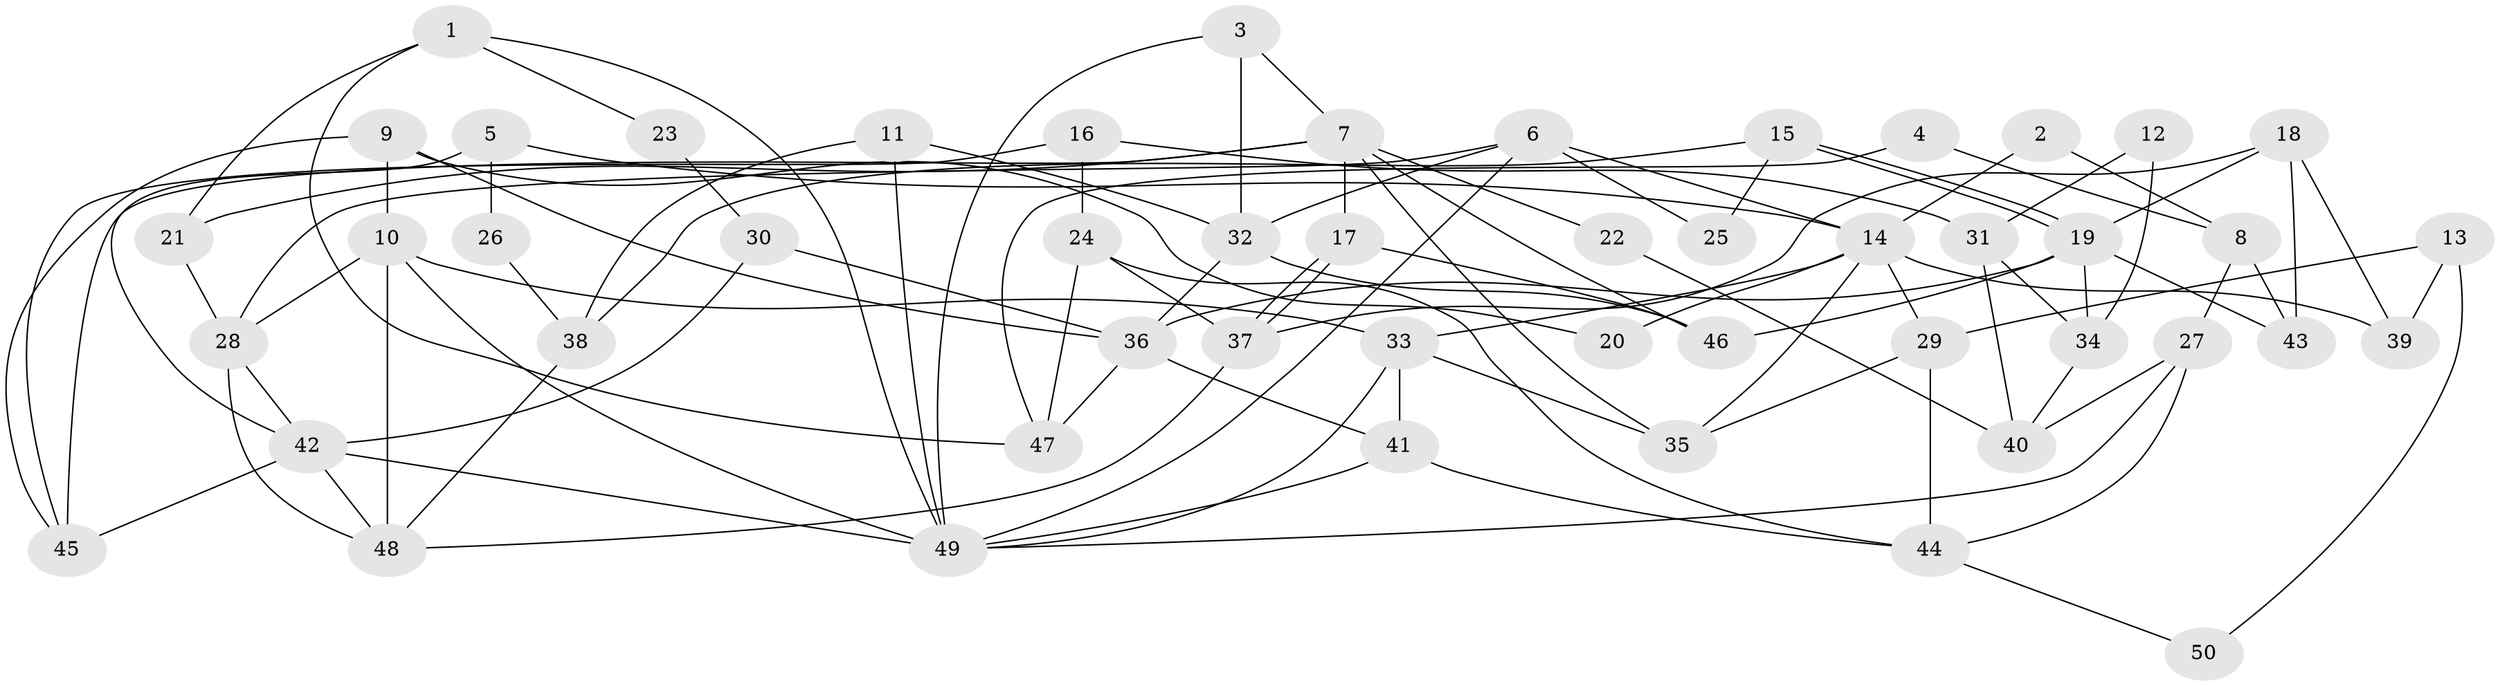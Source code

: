 // coarse degree distribution, {5: 0.10714285714285714, 4: 0.35714285714285715, 3: 0.14285714285714285, 9: 0.03571428571428571, 8: 0.10714285714285714, 7: 0.07142857142857142, 6: 0.07142857142857142, 2: 0.07142857142857142, 10: 0.03571428571428571}
// Generated by graph-tools (version 1.1) at 2025/41/03/06/25 10:41:59]
// undirected, 50 vertices, 100 edges
graph export_dot {
graph [start="1"]
  node [color=gray90,style=filled];
  1;
  2;
  3;
  4;
  5;
  6;
  7;
  8;
  9;
  10;
  11;
  12;
  13;
  14;
  15;
  16;
  17;
  18;
  19;
  20;
  21;
  22;
  23;
  24;
  25;
  26;
  27;
  28;
  29;
  30;
  31;
  32;
  33;
  34;
  35;
  36;
  37;
  38;
  39;
  40;
  41;
  42;
  43;
  44;
  45;
  46;
  47;
  48;
  49;
  50;
  1 -- 49;
  1 -- 21;
  1 -- 23;
  1 -- 47;
  2 -- 14;
  2 -- 8;
  3 -- 7;
  3 -- 49;
  3 -- 32;
  4 -- 8;
  4 -- 47;
  5 -- 42;
  5 -- 14;
  5 -- 26;
  6 -- 14;
  6 -- 49;
  6 -- 25;
  6 -- 28;
  6 -- 32;
  7 -- 46;
  7 -- 17;
  7 -- 21;
  7 -- 22;
  7 -- 35;
  7 -- 45;
  8 -- 27;
  8 -- 43;
  9 -- 36;
  9 -- 45;
  9 -- 10;
  9 -- 20;
  10 -- 28;
  10 -- 33;
  10 -- 48;
  10 -- 49;
  11 -- 32;
  11 -- 49;
  11 -- 38;
  12 -- 31;
  12 -- 34;
  13 -- 39;
  13 -- 29;
  13 -- 50;
  14 -- 29;
  14 -- 33;
  14 -- 20;
  14 -- 35;
  14 -- 39;
  15 -- 19;
  15 -- 19;
  15 -- 38;
  15 -- 25;
  16 -- 45;
  16 -- 24;
  16 -- 31;
  17 -- 37;
  17 -- 37;
  17 -- 46;
  18 -- 19;
  18 -- 37;
  18 -- 39;
  18 -- 43;
  19 -- 36;
  19 -- 34;
  19 -- 43;
  19 -- 46;
  21 -- 28;
  22 -- 40;
  23 -- 30;
  24 -- 37;
  24 -- 47;
  24 -- 44;
  26 -- 38;
  27 -- 49;
  27 -- 44;
  27 -- 40;
  28 -- 42;
  28 -- 48;
  29 -- 35;
  29 -- 44;
  30 -- 36;
  30 -- 42;
  31 -- 40;
  31 -- 34;
  32 -- 36;
  32 -- 46;
  33 -- 35;
  33 -- 41;
  33 -- 49;
  34 -- 40;
  36 -- 41;
  36 -- 47;
  37 -- 48;
  38 -- 48;
  41 -- 49;
  41 -- 44;
  42 -- 48;
  42 -- 49;
  42 -- 45;
  44 -- 50;
}
